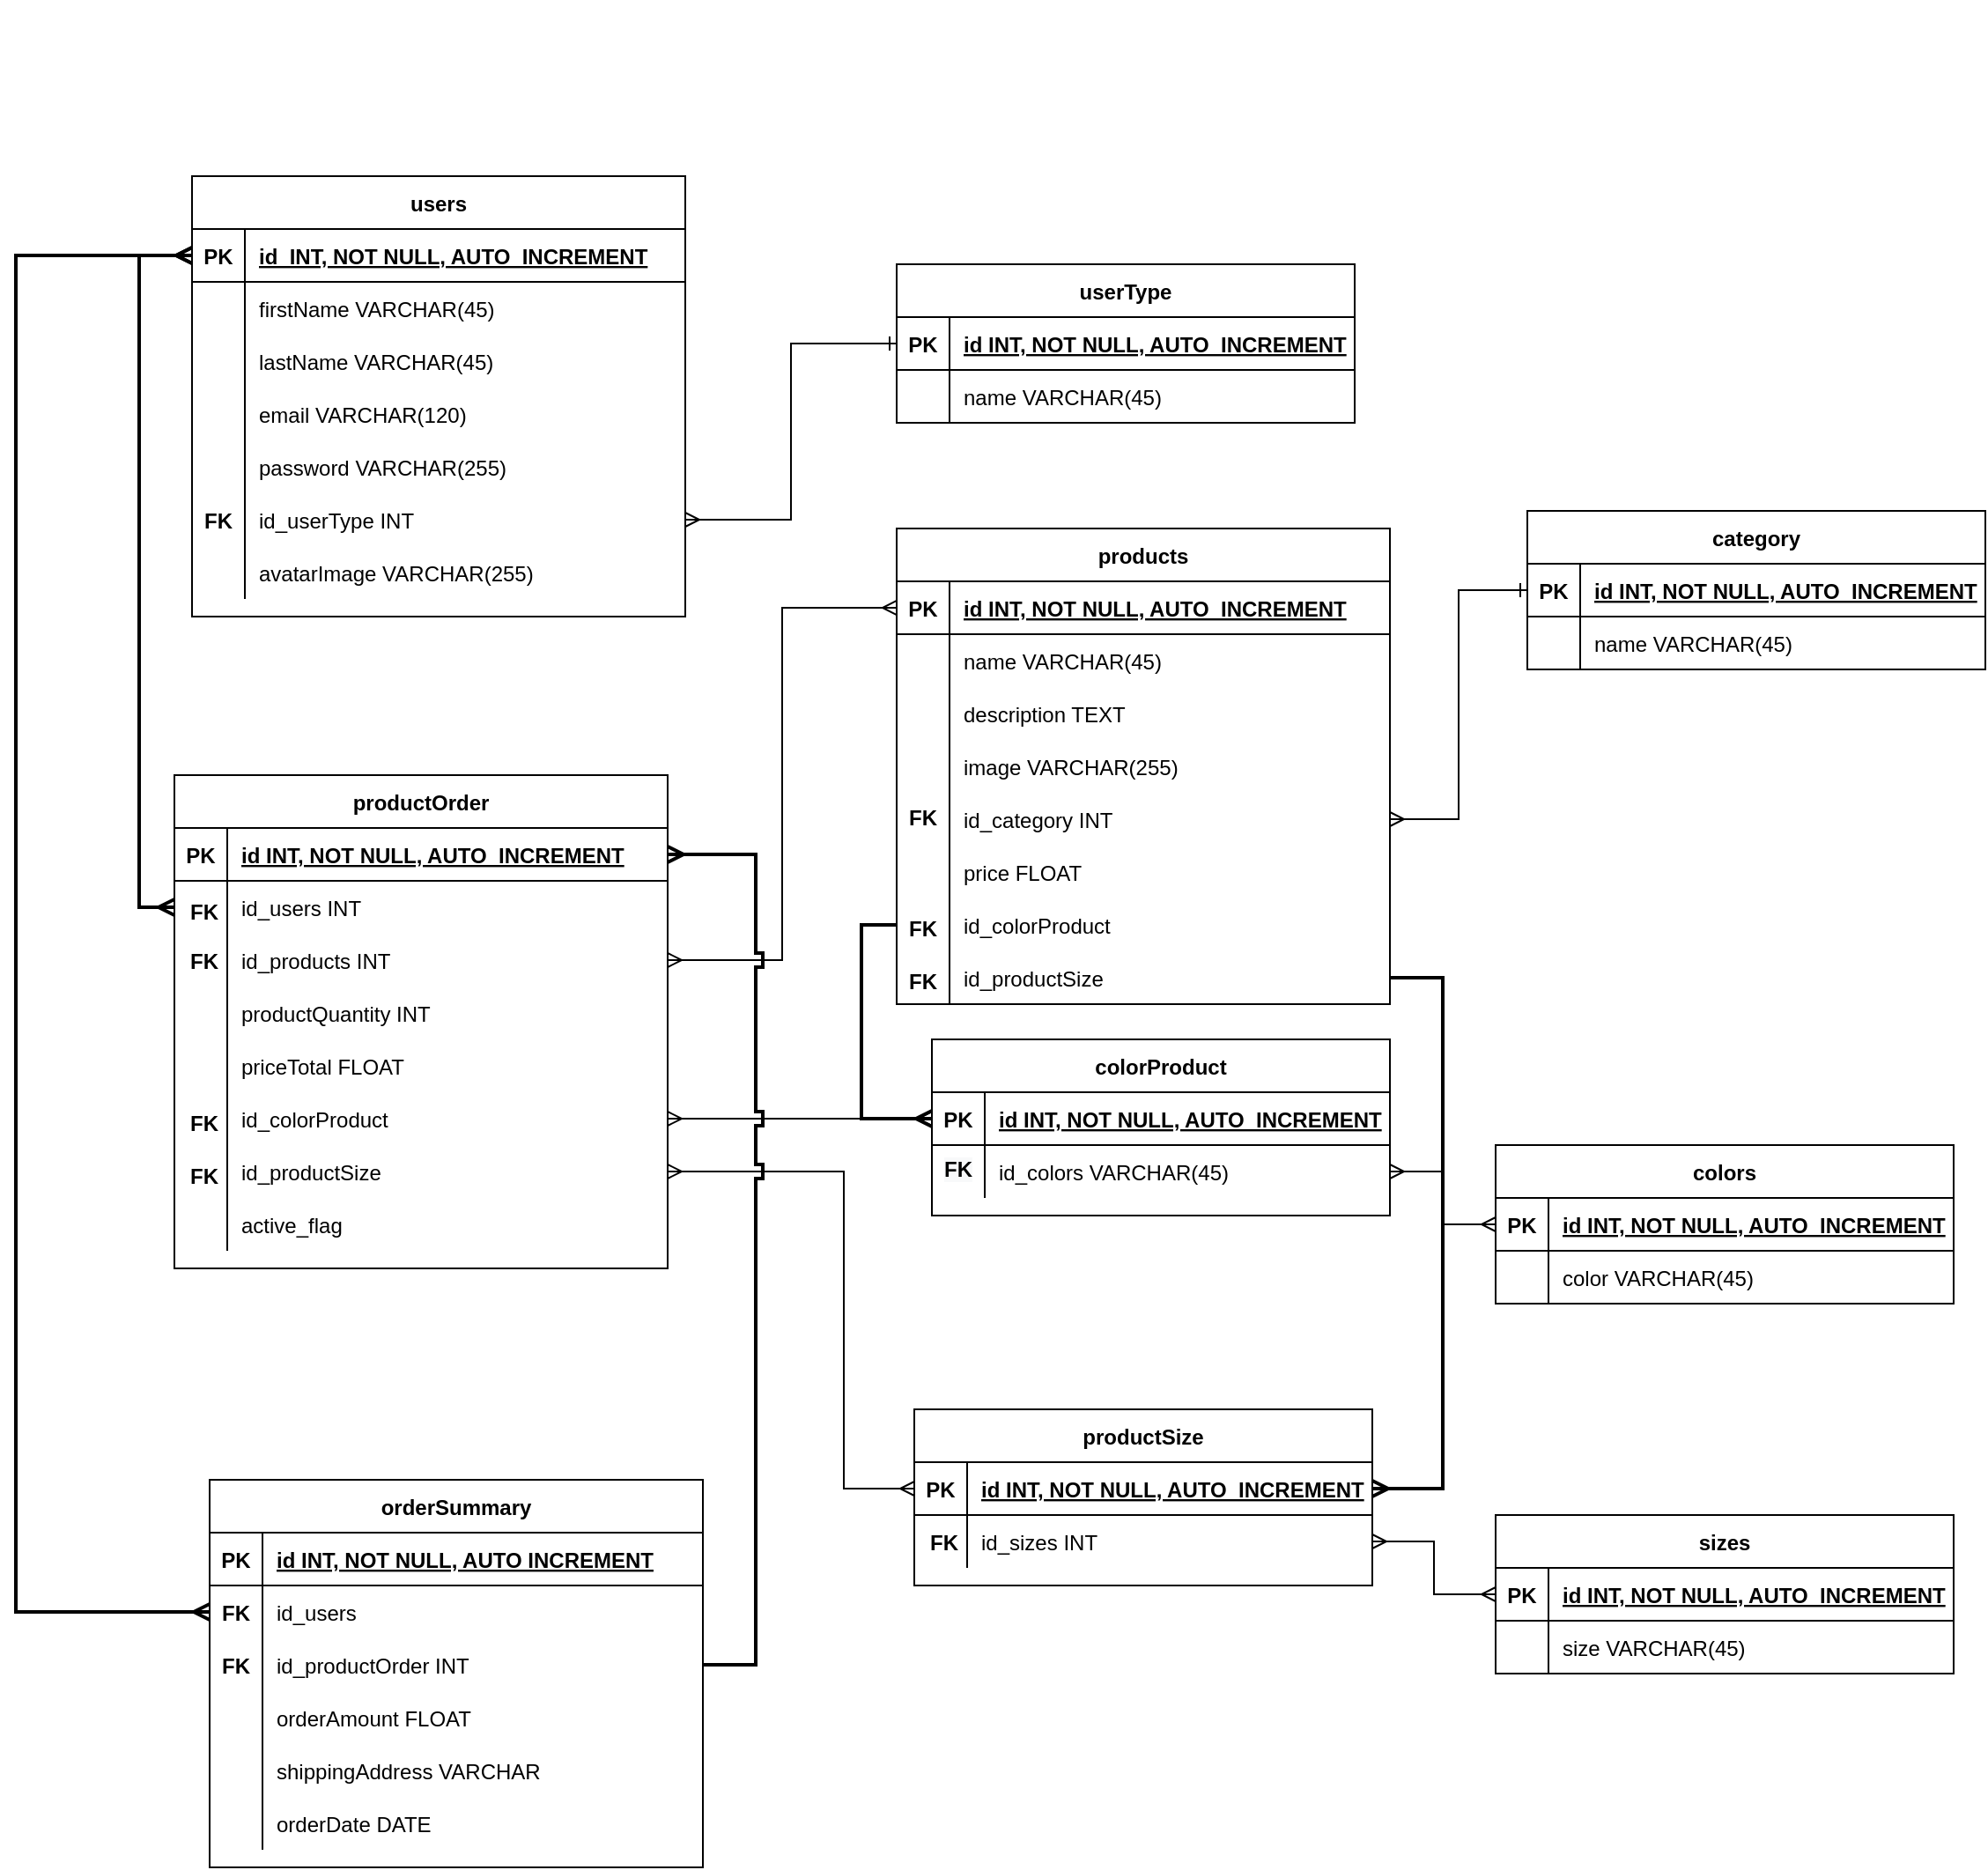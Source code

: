 <mxfile version="15.5.9" type="device"><diagram id="cY7aXSb_5yQbTm3znese" name="Page-1"><mxGraphModel dx="1703" dy="785" grid="1" gridSize="10" guides="1" tooltips="1" connect="1" arrows="1" fold="1" page="1" pageScale="1" pageWidth="2336" pageHeight="1654" background="#ffffff" math="0" shadow="0"><root><mxCell id="0"/><mxCell id="1" parent="0"/><mxCell id="VhoHL5yCApYCJRiHl-I4-102" value="userType" style="shape=table;startSize=30;container=1;collapsible=1;childLayout=tableLayout;fixedRows=1;rowLines=0;fontStyle=1;align=center;resizeLast=1;" parent="1" vertex="1"><mxGeometry x="680" y="210" width="260" height="90" as="geometry"/></mxCell><mxCell id="VhoHL5yCApYCJRiHl-I4-103" value="" style="shape=partialRectangle;collapsible=0;dropTarget=0;pointerEvents=0;fillColor=none;top=0;left=0;bottom=1;right=0;points=[[0,0.5],[1,0.5]];portConstraint=eastwest;" parent="VhoHL5yCApYCJRiHl-I4-102" vertex="1"><mxGeometry y="30" width="260" height="30" as="geometry"/></mxCell><mxCell id="VhoHL5yCApYCJRiHl-I4-104" value="PK" style="shape=partialRectangle;connectable=0;fillColor=none;top=0;left=0;bottom=0;right=0;fontStyle=1;overflow=hidden;" parent="VhoHL5yCApYCJRiHl-I4-103" vertex="1"><mxGeometry width="30" height="30" as="geometry"><mxRectangle width="30" height="30" as="alternateBounds"/></mxGeometry></mxCell><mxCell id="VhoHL5yCApYCJRiHl-I4-105" value="id INT, NOT NULL, AUTO_INCREMENT" style="shape=partialRectangle;connectable=0;fillColor=none;top=0;left=0;bottom=0;right=0;align=left;spacingLeft=6;fontStyle=5;overflow=hidden;" parent="VhoHL5yCApYCJRiHl-I4-103" vertex="1"><mxGeometry x="30" width="230" height="30" as="geometry"><mxRectangle width="230" height="30" as="alternateBounds"/></mxGeometry></mxCell><mxCell id="VhoHL5yCApYCJRiHl-I4-106" value="" style="shape=partialRectangle;collapsible=0;dropTarget=0;pointerEvents=0;fillColor=none;top=0;left=0;bottom=0;right=0;points=[[0,0.5],[1,0.5]];portConstraint=eastwest;" parent="VhoHL5yCApYCJRiHl-I4-102" vertex="1"><mxGeometry y="60" width="260" height="30" as="geometry"/></mxCell><mxCell id="VhoHL5yCApYCJRiHl-I4-107" value="" style="shape=partialRectangle;connectable=0;fillColor=none;top=0;left=0;bottom=0;right=0;editable=1;overflow=hidden;" parent="VhoHL5yCApYCJRiHl-I4-106" vertex="1"><mxGeometry width="30" height="30" as="geometry"><mxRectangle width="30" height="30" as="alternateBounds"/></mxGeometry></mxCell><mxCell id="VhoHL5yCApYCJRiHl-I4-108" value="name VARCHAR(45)" style="shape=partialRectangle;connectable=0;fillColor=none;top=0;left=0;bottom=0;right=0;align=left;spacingLeft=6;overflow=hidden;" parent="VhoHL5yCApYCJRiHl-I4-106" vertex="1"><mxGeometry x="30" width="230" height="30" as="geometry"><mxRectangle width="230" height="30" as="alternateBounds"/></mxGeometry></mxCell><mxCell id="VhoHL5yCApYCJRiHl-I4-136" value="" style="group" parent="1" vertex="1" connectable="0"><mxGeometry x="310" y="60" width="280" height="250" as="geometry"/></mxCell><mxCell id="VhoHL5yCApYCJRiHl-I4-40" value="users" style="shape=table;startSize=30;container=1;collapsible=1;childLayout=tableLayout;fixedRows=1;rowLines=0;fontStyle=1;align=center;resizeLast=1;" parent="VhoHL5yCApYCJRiHl-I4-136" vertex="1"><mxGeometry x="-30" y="100" width="280" height="250" as="geometry"/></mxCell><mxCell id="VhoHL5yCApYCJRiHl-I4-41" value="" style="shape=partialRectangle;collapsible=0;dropTarget=0;pointerEvents=0;fillColor=none;top=0;left=0;bottom=1;right=0;points=[[0,0.5],[1,0.5]];portConstraint=eastwest;" parent="VhoHL5yCApYCJRiHl-I4-40" vertex="1"><mxGeometry y="30" width="280" height="30" as="geometry"/></mxCell><mxCell id="VhoHL5yCApYCJRiHl-I4-42" value="PK" style="shape=partialRectangle;connectable=0;fillColor=none;top=0;left=0;bottom=0;right=0;fontStyle=1;overflow=hidden;" parent="VhoHL5yCApYCJRiHl-I4-41" vertex="1"><mxGeometry width="30" height="30" as="geometry"><mxRectangle width="30" height="30" as="alternateBounds"/></mxGeometry></mxCell><mxCell id="VhoHL5yCApYCJRiHl-I4-43" value="id_INT, NOT NULL, AUTO_INCREMENT" style="shape=partialRectangle;connectable=0;fillColor=none;top=0;left=0;bottom=0;right=0;align=left;spacingLeft=6;fontStyle=5;overflow=hidden;" parent="VhoHL5yCApYCJRiHl-I4-41" vertex="1"><mxGeometry x="30" width="250" height="30" as="geometry"><mxRectangle width="250" height="30" as="alternateBounds"/></mxGeometry></mxCell><mxCell id="VhoHL5yCApYCJRiHl-I4-44" value="" style="shape=partialRectangle;collapsible=0;dropTarget=0;pointerEvents=0;fillColor=none;top=0;left=0;bottom=0;right=0;points=[[0,0.5],[1,0.5]];portConstraint=eastwest;" parent="VhoHL5yCApYCJRiHl-I4-40" vertex="1"><mxGeometry y="60" width="280" height="30" as="geometry"/></mxCell><mxCell id="VhoHL5yCApYCJRiHl-I4-45" value="" style="shape=partialRectangle;connectable=0;fillColor=none;top=0;left=0;bottom=0;right=0;editable=1;overflow=hidden;" parent="VhoHL5yCApYCJRiHl-I4-44" vertex="1"><mxGeometry width="30" height="30" as="geometry"><mxRectangle width="30" height="30" as="alternateBounds"/></mxGeometry></mxCell><mxCell id="VhoHL5yCApYCJRiHl-I4-46" value="firstName VARCHAR(45)" style="shape=partialRectangle;connectable=0;fillColor=none;top=0;left=0;bottom=0;right=0;align=left;spacingLeft=6;overflow=hidden;" parent="VhoHL5yCApYCJRiHl-I4-44" vertex="1"><mxGeometry x="30" width="250" height="30" as="geometry"><mxRectangle width="250" height="30" as="alternateBounds"/></mxGeometry></mxCell><mxCell id="VhoHL5yCApYCJRiHl-I4-47" value="" style="shape=partialRectangle;collapsible=0;dropTarget=0;pointerEvents=0;fillColor=none;top=0;left=0;bottom=0;right=0;points=[[0,0.5],[1,0.5]];portConstraint=eastwest;" parent="VhoHL5yCApYCJRiHl-I4-40" vertex="1"><mxGeometry y="90" width="280" height="30" as="geometry"/></mxCell><mxCell id="VhoHL5yCApYCJRiHl-I4-48" value="" style="shape=partialRectangle;connectable=0;fillColor=none;top=0;left=0;bottom=0;right=0;editable=1;overflow=hidden;" parent="VhoHL5yCApYCJRiHl-I4-47" vertex="1"><mxGeometry width="30" height="30" as="geometry"><mxRectangle width="30" height="30" as="alternateBounds"/></mxGeometry></mxCell><mxCell id="VhoHL5yCApYCJRiHl-I4-49" value="lastName VARCHAR(45)" style="shape=partialRectangle;connectable=0;fillColor=none;top=0;left=0;bottom=0;right=0;align=left;spacingLeft=6;overflow=hidden;" parent="VhoHL5yCApYCJRiHl-I4-47" vertex="1"><mxGeometry x="30" width="250" height="30" as="geometry"><mxRectangle width="250" height="30" as="alternateBounds"/></mxGeometry></mxCell><mxCell id="VhoHL5yCApYCJRiHl-I4-50" value="" style="shape=partialRectangle;collapsible=0;dropTarget=0;pointerEvents=0;fillColor=none;top=0;left=0;bottom=0;right=0;points=[[0,0.5],[1,0.5]];portConstraint=eastwest;" parent="VhoHL5yCApYCJRiHl-I4-40" vertex="1"><mxGeometry y="120" width="280" height="30" as="geometry"/></mxCell><mxCell id="VhoHL5yCApYCJRiHl-I4-51" value="" style="shape=partialRectangle;connectable=0;fillColor=none;top=0;left=0;bottom=0;right=0;editable=1;overflow=hidden;" parent="VhoHL5yCApYCJRiHl-I4-50" vertex="1"><mxGeometry width="30" height="30" as="geometry"><mxRectangle width="30" height="30" as="alternateBounds"/></mxGeometry></mxCell><mxCell id="VhoHL5yCApYCJRiHl-I4-52" value="email VARCHAR(120)" style="shape=partialRectangle;connectable=0;fillColor=none;top=0;left=0;bottom=0;right=0;align=left;spacingLeft=6;overflow=hidden;" parent="VhoHL5yCApYCJRiHl-I4-50" vertex="1"><mxGeometry x="30" width="250" height="30" as="geometry"><mxRectangle width="250" height="30" as="alternateBounds"/></mxGeometry></mxCell><mxCell id="VhoHL5yCApYCJRiHl-I4-53" value="" style="shape=partialRectangle;collapsible=0;dropTarget=0;pointerEvents=0;fillColor=none;top=0;left=0;bottom=0;right=0;points=[[0,0.5],[1,0.5]];portConstraint=eastwest;" parent="VhoHL5yCApYCJRiHl-I4-40" vertex="1"><mxGeometry y="150" width="280" height="30" as="geometry"/></mxCell><mxCell id="VhoHL5yCApYCJRiHl-I4-54" value="" style="shape=partialRectangle;connectable=0;fillColor=none;top=0;left=0;bottom=0;right=0;editable=1;overflow=hidden;" parent="VhoHL5yCApYCJRiHl-I4-53" vertex="1"><mxGeometry width="30" height="30" as="geometry"><mxRectangle width="30" height="30" as="alternateBounds"/></mxGeometry></mxCell><mxCell id="VhoHL5yCApYCJRiHl-I4-55" value="password VARCHAR(255)" style="shape=partialRectangle;connectable=0;fillColor=none;top=0;left=0;bottom=0;right=0;align=left;spacingLeft=6;overflow=hidden;" parent="VhoHL5yCApYCJRiHl-I4-53" vertex="1"><mxGeometry x="30" width="250" height="30" as="geometry"><mxRectangle width="250" height="30" as="alternateBounds"/></mxGeometry></mxCell><mxCell id="VhoHL5yCApYCJRiHl-I4-72" value="" style="shape=partialRectangle;collapsible=0;dropTarget=0;pointerEvents=0;fillColor=none;top=0;left=0;bottom=0;right=0;points=[[0,0.5],[1,0.5]];portConstraint=eastwest;" parent="VhoHL5yCApYCJRiHl-I4-40" vertex="1"><mxGeometry y="180" width="280" height="30" as="geometry"/></mxCell><mxCell id="VhoHL5yCApYCJRiHl-I4-73" value="" style="shape=partialRectangle;connectable=0;fillColor=none;top=0;left=0;bottom=0;right=0;editable=1;overflow=hidden;" parent="VhoHL5yCApYCJRiHl-I4-72" vertex="1"><mxGeometry width="30" height="30" as="geometry"><mxRectangle width="30" height="30" as="alternateBounds"/></mxGeometry></mxCell><mxCell id="VhoHL5yCApYCJRiHl-I4-74" value="id_userType INT" style="shape=partialRectangle;connectable=0;fillColor=none;top=0;left=0;bottom=0;right=0;align=left;spacingLeft=6;overflow=hidden;" parent="VhoHL5yCApYCJRiHl-I4-72" vertex="1"><mxGeometry x="30" width="250" height="30" as="geometry"><mxRectangle width="250" height="30" as="alternateBounds"/></mxGeometry></mxCell><mxCell id="VhoHL5yCApYCJRiHl-I4-75" value="" style="shape=partialRectangle;collapsible=0;dropTarget=0;pointerEvents=0;fillColor=none;top=0;left=0;bottom=0;right=0;points=[[0,0.5],[1,0.5]];portConstraint=eastwest;" parent="VhoHL5yCApYCJRiHl-I4-40" vertex="1"><mxGeometry y="210" width="280" height="30" as="geometry"/></mxCell><mxCell id="VhoHL5yCApYCJRiHl-I4-76" value="" style="shape=partialRectangle;connectable=0;fillColor=none;top=0;left=0;bottom=0;right=0;editable=1;overflow=hidden;" parent="VhoHL5yCApYCJRiHl-I4-75" vertex="1"><mxGeometry width="30" height="30" as="geometry"><mxRectangle width="30" height="30" as="alternateBounds"/></mxGeometry></mxCell><mxCell id="VhoHL5yCApYCJRiHl-I4-77" value="avatarImage VARCHAR(255)" style="shape=partialRectangle;connectable=0;fillColor=none;top=0;left=0;bottom=0;right=0;align=left;spacingLeft=6;overflow=hidden;" parent="VhoHL5yCApYCJRiHl-I4-75" vertex="1"><mxGeometry x="30" width="250" height="30" as="geometry"><mxRectangle width="250" height="30" as="alternateBounds"/></mxGeometry></mxCell><mxCell id="VhoHL5yCApYCJRiHl-I4-137" style="edgeStyle=orthogonalEdgeStyle;rounded=0;orthogonalLoop=1;jettySize=auto;html=1;exitX=1;exitY=0.5;exitDx=0;exitDy=0;entryX=0;entryY=0.5;entryDx=0;entryDy=0;startArrow=ERmany;startFill=0;endArrow=ERone;endFill=0;" parent="1" source="VhoHL5yCApYCJRiHl-I4-72" target="VhoHL5yCApYCJRiHl-I4-103" edge="1"><mxGeometry relative="1" as="geometry"/></mxCell><mxCell id="80uy1ANE6mYMg-w8ug7r-9" value="colors" style="shape=table;startSize=30;container=1;collapsible=1;childLayout=tableLayout;fixedRows=1;rowLines=0;fontStyle=1;align=center;resizeLast=1;" parent="1" vertex="1"><mxGeometry x="1020" y="710" width="260" height="90" as="geometry"/></mxCell><mxCell id="80uy1ANE6mYMg-w8ug7r-10" value="" style="shape=partialRectangle;collapsible=0;dropTarget=0;pointerEvents=0;fillColor=none;top=0;left=0;bottom=1;right=0;points=[[0,0.5],[1,0.5]];portConstraint=eastwest;" parent="80uy1ANE6mYMg-w8ug7r-9" vertex="1"><mxGeometry y="30" width="260" height="30" as="geometry"/></mxCell><mxCell id="80uy1ANE6mYMg-w8ug7r-11" value="PK" style="shape=partialRectangle;connectable=0;fillColor=none;top=0;left=0;bottom=0;right=0;fontStyle=1;overflow=hidden;" parent="80uy1ANE6mYMg-w8ug7r-10" vertex="1"><mxGeometry width="30" height="30" as="geometry"><mxRectangle width="30" height="30" as="alternateBounds"/></mxGeometry></mxCell><mxCell id="80uy1ANE6mYMg-w8ug7r-12" value="id INT, NOT NULL, AUTO_INCREMENT" style="shape=partialRectangle;connectable=0;fillColor=none;top=0;left=0;bottom=0;right=0;align=left;spacingLeft=6;fontStyle=5;overflow=hidden;" parent="80uy1ANE6mYMg-w8ug7r-10" vertex="1"><mxGeometry x="30" width="230" height="30" as="geometry"><mxRectangle width="230" height="30" as="alternateBounds"/></mxGeometry></mxCell><mxCell id="80uy1ANE6mYMg-w8ug7r-13" value="" style="shape=partialRectangle;collapsible=0;dropTarget=0;pointerEvents=0;fillColor=none;top=0;left=0;bottom=0;right=0;points=[[0,0.5],[1,0.5]];portConstraint=eastwest;" parent="80uy1ANE6mYMg-w8ug7r-9" vertex="1"><mxGeometry y="60" width="260" height="30" as="geometry"/></mxCell><mxCell id="80uy1ANE6mYMg-w8ug7r-14" value="" style="shape=partialRectangle;connectable=0;fillColor=none;top=0;left=0;bottom=0;right=0;editable=1;overflow=hidden;" parent="80uy1ANE6mYMg-w8ug7r-13" vertex="1"><mxGeometry width="30" height="30" as="geometry"><mxRectangle width="30" height="30" as="alternateBounds"/></mxGeometry></mxCell><mxCell id="80uy1ANE6mYMg-w8ug7r-15" value="color VARCHAR(45)" style="shape=partialRectangle;connectable=0;fillColor=none;top=0;left=0;bottom=0;right=0;align=left;spacingLeft=6;overflow=hidden;" parent="80uy1ANE6mYMg-w8ug7r-13" vertex="1"><mxGeometry x="30" width="230" height="30" as="geometry"><mxRectangle width="230" height="30" as="alternateBounds"/></mxGeometry></mxCell><mxCell id="80uy1ANE6mYMg-w8ug7r-21" style="edgeStyle=orthogonalEdgeStyle;rounded=0;orthogonalLoop=1;jettySize=auto;html=1;entryX=0;entryY=0.5;entryDx=0;entryDy=0;startArrow=ERmany;startFill=0;endArrow=ERmany;endFill=0;exitX=1;exitY=0.5;exitDx=0;exitDy=0;" parent="1" source="E4yXr6Y7hvHa7DqH84o5-1" target="80uy1ANE6mYMg-w8ug7r-2" edge="1"><mxGeometry relative="1" as="geometry"><mxPoint x="880" y="770" as="sourcePoint"/></mxGeometry></mxCell><mxCell id="80uy1ANE6mYMg-w8ug7r-42" value="sizes" style="shape=table;startSize=30;container=1;collapsible=1;childLayout=tableLayout;fixedRows=1;rowLines=0;fontStyle=1;align=center;resizeLast=1;" parent="1" vertex="1"><mxGeometry x="1020" y="920" width="260" height="90" as="geometry"/></mxCell><mxCell id="80uy1ANE6mYMg-w8ug7r-43" value="" style="shape=partialRectangle;collapsible=0;dropTarget=0;pointerEvents=0;fillColor=none;top=0;left=0;bottom=1;right=0;points=[[0,0.5],[1,0.5]];portConstraint=eastwest;" parent="80uy1ANE6mYMg-w8ug7r-42" vertex="1"><mxGeometry y="30" width="260" height="30" as="geometry"/></mxCell><mxCell id="80uy1ANE6mYMg-w8ug7r-44" value="PK" style="shape=partialRectangle;connectable=0;fillColor=none;top=0;left=0;bottom=0;right=0;fontStyle=1;overflow=hidden;" parent="80uy1ANE6mYMg-w8ug7r-43" vertex="1"><mxGeometry width="30" height="30" as="geometry"><mxRectangle width="30" height="30" as="alternateBounds"/></mxGeometry></mxCell><mxCell id="80uy1ANE6mYMg-w8ug7r-45" value="id INT, NOT NULL, AUTO_INCREMENT" style="shape=partialRectangle;connectable=0;fillColor=none;top=0;left=0;bottom=0;right=0;align=left;spacingLeft=6;fontStyle=5;overflow=hidden;" parent="80uy1ANE6mYMg-w8ug7r-43" vertex="1"><mxGeometry x="30" width="230" height="30" as="geometry"><mxRectangle width="230" height="30" as="alternateBounds"/></mxGeometry></mxCell><mxCell id="80uy1ANE6mYMg-w8ug7r-46" value="" style="shape=partialRectangle;collapsible=0;dropTarget=0;pointerEvents=0;fillColor=none;top=0;left=0;bottom=0;right=0;points=[[0,0.5],[1,0.5]];portConstraint=eastwest;" parent="80uy1ANE6mYMg-w8ug7r-42" vertex="1"><mxGeometry y="60" width="260" height="30" as="geometry"/></mxCell><mxCell id="80uy1ANE6mYMg-w8ug7r-47" value="" style="shape=partialRectangle;connectable=0;fillColor=none;top=0;left=0;bottom=0;right=0;editable=1;overflow=hidden;" parent="80uy1ANE6mYMg-w8ug7r-46" vertex="1"><mxGeometry width="30" height="30" as="geometry"><mxRectangle width="30" height="30" as="alternateBounds"/></mxGeometry></mxCell><mxCell id="80uy1ANE6mYMg-w8ug7r-48" value="size VARCHAR(45)" style="shape=partialRectangle;connectable=0;fillColor=none;top=0;left=0;bottom=0;right=0;align=left;spacingLeft=6;overflow=hidden;" parent="80uy1ANE6mYMg-w8ug7r-46" vertex="1"><mxGeometry x="30" width="230" height="30" as="geometry"><mxRectangle width="230" height="30" as="alternateBounds"/></mxGeometry></mxCell><mxCell id="80uy1ANE6mYMg-w8ug7r-49" style="edgeStyle=orthogonalEdgeStyle;rounded=0;orthogonalLoop=1;jettySize=auto;html=1;entryX=0;entryY=0.5;entryDx=0;entryDy=0;startArrow=ERmany;startFill=0;endArrow=ERmany;endFill=0;jumpStyle=none;exitX=1;exitY=0.5;exitDx=0;exitDy=0;" parent="1" source="E4yXr6Y7hvHa7DqH84o5-4" target="80uy1ANE6mYMg-w8ug7r-33" edge="1"><mxGeometry relative="1" as="geometry"><mxPoint x="620" y="560" as="sourcePoint"/><Array as="points"><mxPoint x="650" y="725"/><mxPoint x="650" y="905"/></Array></mxGeometry></mxCell><mxCell id="80uy1ANE6mYMg-w8ug7r-54" style="edgeStyle=orthogonalEdgeStyle;rounded=0;orthogonalLoop=1;jettySize=auto;html=1;exitX=0;exitY=0.5;exitDx=0;exitDy=0;startArrow=ERmany;startFill=0;endArrow=ERmany;endFill=0;" parent="1" source="80uy1ANE6mYMg-w8ug7r-10" target="80uy1ANE6mYMg-w8ug7r-50" edge="1"><mxGeometry relative="1" as="geometry"><mxPoint x="250" y="905" as="targetPoint"/></mxGeometry></mxCell><mxCell id="80uy1ANE6mYMg-w8ug7r-59" style="edgeStyle=orthogonalEdgeStyle;rounded=0;orthogonalLoop=1;jettySize=auto;html=1;exitX=0;exitY=0.5;exitDx=0;exitDy=0;startArrow=ERmany;startFill=0;endArrow=ERmany;endFill=0;" parent="1" source="80uy1ANE6mYMg-w8ug7r-43" target="80uy1ANE6mYMg-w8ug7r-55" edge="1"><mxGeometry relative="1" as="geometry"/></mxCell><mxCell id="80uy1ANE6mYMg-w8ug7r-60" style="edgeStyle=orthogonalEdgeStyle;rounded=0;orthogonalLoop=1;jettySize=auto;html=1;exitX=0;exitY=0.5;exitDx=0;exitDy=0;startArrow=ERmany;startFill=0;endArrow=ERmany;endFill=0;entryX=0;entryY=0.5;entryDx=0;entryDy=0;jumpStyle=sharp;strokeWidth=2;" parent="1" source="VhoHL5yCApYCJRiHl-I4-41" target="VhoHL5yCApYCJRiHl-I4-236" edge="1"><mxGeometry relative="1" as="geometry"><Array as="points"><mxPoint x="250" y="205"/><mxPoint x="250" y="575"/></Array></mxGeometry></mxCell><mxCell id="80uy1ANE6mYMg-w8ug7r-61" style="edgeStyle=orthogonalEdgeStyle;rounded=0;orthogonalLoop=1;jettySize=auto;html=1;exitX=1;exitY=0.5;exitDx=0;exitDy=0;entryX=0;entryY=0.5;entryDx=0;entryDy=0;startArrow=ERmany;startFill=0;endArrow=ERmany;endFill=0;" parent="1" source="VhoHL5yCApYCJRiHl-I4-239" target="VhoHL5yCApYCJRiHl-I4-80" edge="1"><mxGeometry relative="1" as="geometry"/></mxCell><mxCell id="VhoHL5yCApYCJRiHl-I4-145" style="edgeStyle=orthogonalEdgeStyle;rounded=0;orthogonalLoop=1;jettySize=auto;html=1;exitX=1;exitY=0.5;exitDx=0;exitDy=0;entryX=0;entryY=0.5;entryDx=0;entryDy=0;startArrow=ERmany;startFill=0;endArrow=ERone;endFill=0;" parent="1" source="VhoHL5yCApYCJRiHl-I4-92" target="VhoHL5yCApYCJRiHl-I4-139" edge="1"><mxGeometry x="910" y="1300" as="geometry"/></mxCell><mxCell id="VhoHL5yCApYCJRiHl-I4-138" value="category" style="shape=table;startSize=30;container=1;collapsible=1;childLayout=tableLayout;fixedRows=1;rowLines=0;fontStyle=1;align=center;resizeLast=1;" parent="1" vertex="1"><mxGeometry x="1038" y="350" width="260" height="90" as="geometry"/></mxCell><mxCell id="VhoHL5yCApYCJRiHl-I4-139" value="" style="shape=partialRectangle;collapsible=0;dropTarget=0;pointerEvents=0;fillColor=none;top=0;left=0;bottom=1;right=0;points=[[0,0.5],[1,0.5]];portConstraint=eastwest;" parent="VhoHL5yCApYCJRiHl-I4-138" vertex="1"><mxGeometry y="30" width="260" height="30" as="geometry"/></mxCell><mxCell id="VhoHL5yCApYCJRiHl-I4-140" value="PK" style="shape=partialRectangle;connectable=0;fillColor=none;top=0;left=0;bottom=0;right=0;fontStyle=1;overflow=hidden;" parent="VhoHL5yCApYCJRiHl-I4-139" vertex="1"><mxGeometry width="30" height="30" as="geometry"><mxRectangle width="30" height="30" as="alternateBounds"/></mxGeometry></mxCell><mxCell id="VhoHL5yCApYCJRiHl-I4-141" value="id INT, NOT NULL, AUTO_INCREMENT" style="shape=partialRectangle;connectable=0;fillColor=none;top=0;left=0;bottom=0;right=0;align=left;spacingLeft=6;fontStyle=5;overflow=hidden;" parent="VhoHL5yCApYCJRiHl-I4-139" vertex="1"><mxGeometry x="30" width="230" height="30" as="geometry"><mxRectangle width="230" height="30" as="alternateBounds"/></mxGeometry></mxCell><mxCell id="VhoHL5yCApYCJRiHl-I4-142" value="" style="shape=partialRectangle;collapsible=0;dropTarget=0;pointerEvents=0;fillColor=none;top=0;left=0;bottom=0;right=0;points=[[0,0.5],[1,0.5]];portConstraint=eastwest;" parent="VhoHL5yCApYCJRiHl-I4-138" vertex="1"><mxGeometry y="60" width="260" height="30" as="geometry"/></mxCell><mxCell id="VhoHL5yCApYCJRiHl-I4-143" value="" style="shape=partialRectangle;connectable=0;fillColor=none;top=0;left=0;bottom=0;right=0;editable=1;overflow=hidden;" parent="VhoHL5yCApYCJRiHl-I4-142" vertex="1"><mxGeometry width="30" height="30" as="geometry"><mxRectangle width="30" height="30" as="alternateBounds"/></mxGeometry></mxCell><mxCell id="VhoHL5yCApYCJRiHl-I4-144" value="name VARCHAR(45)" style="shape=partialRectangle;connectable=0;fillColor=none;top=0;left=0;bottom=0;right=0;align=left;spacingLeft=6;overflow=hidden;" parent="VhoHL5yCApYCJRiHl-I4-142" vertex="1"><mxGeometry x="30" width="230" height="30" as="geometry"><mxRectangle width="230" height="30" as="alternateBounds"/></mxGeometry></mxCell><mxCell id="pirvJurNe7gr7GVROgaf-7" value="" style="group" parent="1" vertex="1" connectable="0"><mxGeometry x="690" y="860" width="260" height="130" as="geometry"/></mxCell><mxCell id="80uy1ANE6mYMg-w8ug7r-32" value="productSize" style="shape=table;startSize=30;container=1;collapsible=1;childLayout=tableLayout;fixedRows=1;rowLines=0;fontStyle=1;align=center;resizeLast=1;" parent="pirvJurNe7gr7GVROgaf-7" vertex="1"><mxGeometry width="260" height="100" as="geometry"/></mxCell><mxCell id="80uy1ANE6mYMg-w8ug7r-33" value="" style="shape=partialRectangle;collapsible=0;dropTarget=0;pointerEvents=0;fillColor=none;top=0;left=0;bottom=1;right=0;points=[[0,0.5],[1,0.5]];portConstraint=eastwest;" parent="80uy1ANE6mYMg-w8ug7r-32" vertex="1"><mxGeometry y="30" width="260" height="30" as="geometry"/></mxCell><mxCell id="80uy1ANE6mYMg-w8ug7r-34" value="PK" style="shape=partialRectangle;connectable=0;fillColor=none;top=0;left=0;bottom=0;right=0;fontStyle=1;overflow=hidden;" parent="80uy1ANE6mYMg-w8ug7r-33" vertex="1"><mxGeometry width="30" height="30" as="geometry"><mxRectangle width="30" height="30" as="alternateBounds"/></mxGeometry></mxCell><mxCell id="80uy1ANE6mYMg-w8ug7r-35" value="id INT, NOT NULL, AUTO_INCREMENT" style="shape=partialRectangle;connectable=0;fillColor=none;top=0;left=0;bottom=0;right=0;align=left;spacingLeft=6;fontStyle=5;overflow=hidden;" parent="80uy1ANE6mYMg-w8ug7r-33" vertex="1"><mxGeometry x="30" width="230" height="30" as="geometry"><mxRectangle width="230" height="30" as="alternateBounds"/></mxGeometry></mxCell><mxCell id="80uy1ANE6mYMg-w8ug7r-55" value="" style="shape=partialRectangle;collapsible=0;dropTarget=0;pointerEvents=0;fillColor=none;top=0;left=0;bottom=0;right=0;points=[[0,0.5],[1,0.5]];portConstraint=eastwest;" parent="80uy1ANE6mYMg-w8ug7r-32" vertex="1"><mxGeometry y="60" width="260" height="30" as="geometry"/></mxCell><mxCell id="80uy1ANE6mYMg-w8ug7r-56" value="" style="shape=partialRectangle;connectable=0;fillColor=none;top=0;left=0;bottom=0;right=0;editable=1;overflow=hidden;" parent="80uy1ANE6mYMg-w8ug7r-55" vertex="1"><mxGeometry width="30" height="30" as="geometry"><mxRectangle width="30" height="30" as="alternateBounds"/></mxGeometry></mxCell><mxCell id="80uy1ANE6mYMg-w8ug7r-57" value="id_sizes INT" style="shape=partialRectangle;connectable=0;fillColor=none;top=0;left=0;bottom=0;right=0;align=left;spacingLeft=6;overflow=hidden;" parent="80uy1ANE6mYMg-w8ug7r-55" vertex="1"><mxGeometry x="30" width="230" height="30" as="geometry"><mxRectangle width="230" height="30" as="alternateBounds"/></mxGeometry></mxCell><mxCell id="80uy1ANE6mYMg-w8ug7r-39" value="FK" style="shape=partialRectangle;connectable=0;fillColor=none;top=0;left=0;bottom=0;right=0;fontStyle=1;overflow=hidden;" parent="pirvJurNe7gr7GVROgaf-7" vertex="1"><mxGeometry x="2" y="60" width="30" height="30" as="geometry"/></mxCell><mxCell id="pirvJurNe7gr7GVROgaf-8" value="" style="group" parent="1" vertex="1" connectable="0"><mxGeometry x="302" y="500" width="280" height="290" as="geometry"/></mxCell><mxCell id="pirvJurNe7gr7GVROgaf-65" value="" style="group" parent="pirvJurNe7gr7GVROgaf-8" vertex="1" connectable="0"><mxGeometry width="280" height="290" as="geometry"/></mxCell><mxCell id="VhoHL5yCApYCJRiHl-I4-232" value="productOrder" style="shape=table;startSize=30;container=1;collapsible=1;childLayout=tableLayout;fixedRows=1;rowLines=0;fontStyle=1;align=center;resizeLast=1;" parent="pirvJurNe7gr7GVROgaf-65" vertex="1"><mxGeometry x="-32" width="280" height="280" as="geometry"/></mxCell><mxCell id="VhoHL5yCApYCJRiHl-I4-233" value="" style="shape=partialRectangle;collapsible=0;dropTarget=0;pointerEvents=0;fillColor=none;top=0;left=0;bottom=1;right=0;points=[[0,0.5],[1,0.5]];portConstraint=eastwest;" parent="VhoHL5yCApYCJRiHl-I4-232" vertex="1"><mxGeometry y="30" width="280" height="30" as="geometry"/></mxCell><mxCell id="VhoHL5yCApYCJRiHl-I4-234" value="PK" style="shape=partialRectangle;connectable=0;fillColor=none;top=0;left=0;bottom=0;right=0;fontStyle=1;overflow=hidden;" parent="VhoHL5yCApYCJRiHl-I4-233" vertex="1"><mxGeometry width="30" height="30" as="geometry"><mxRectangle width="30" height="30" as="alternateBounds"/></mxGeometry></mxCell><mxCell id="VhoHL5yCApYCJRiHl-I4-235" value="id INT, NOT NULL, AUTO_INCREMENT" style="shape=partialRectangle;connectable=0;fillColor=none;top=0;left=0;bottom=0;right=0;align=left;spacingLeft=6;fontStyle=5;overflow=hidden;" parent="VhoHL5yCApYCJRiHl-I4-233" vertex="1"><mxGeometry x="30" width="250" height="30" as="geometry"><mxRectangle width="250" height="30" as="alternateBounds"/></mxGeometry></mxCell><mxCell id="VhoHL5yCApYCJRiHl-I4-236" value="" style="shape=partialRectangle;collapsible=0;dropTarget=0;pointerEvents=0;fillColor=none;top=0;left=0;bottom=0;right=0;points=[[0,0.5],[1,0.5]];portConstraint=eastwest;" parent="VhoHL5yCApYCJRiHl-I4-232" vertex="1"><mxGeometry y="60" width="280" height="30" as="geometry"/></mxCell><mxCell id="VhoHL5yCApYCJRiHl-I4-237" value="" style="shape=partialRectangle;connectable=0;fillColor=none;top=0;left=0;bottom=0;right=0;editable=1;overflow=hidden;" parent="VhoHL5yCApYCJRiHl-I4-236" vertex="1"><mxGeometry width="30" height="30" as="geometry"><mxRectangle width="30" height="30" as="alternateBounds"/></mxGeometry></mxCell><mxCell id="VhoHL5yCApYCJRiHl-I4-238" value="id_users INT" style="shape=partialRectangle;connectable=0;fillColor=none;top=0;left=0;bottom=0;right=0;align=left;spacingLeft=6;overflow=hidden;" parent="VhoHL5yCApYCJRiHl-I4-236" vertex="1"><mxGeometry x="30" width="250" height="30" as="geometry"><mxRectangle width="250" height="30" as="alternateBounds"/></mxGeometry></mxCell><mxCell id="VhoHL5yCApYCJRiHl-I4-239" value="" style="shape=partialRectangle;collapsible=0;dropTarget=0;pointerEvents=0;fillColor=none;top=0;left=0;bottom=0;right=0;points=[[0,0.5],[1,0.5]];portConstraint=eastwest;" parent="VhoHL5yCApYCJRiHl-I4-232" vertex="1"><mxGeometry y="90" width="280" height="30" as="geometry"/></mxCell><mxCell id="VhoHL5yCApYCJRiHl-I4-240" value="" style="shape=partialRectangle;connectable=0;fillColor=none;top=0;left=0;bottom=0;right=0;editable=1;overflow=hidden;" parent="VhoHL5yCApYCJRiHl-I4-239" vertex="1"><mxGeometry width="30" height="30" as="geometry"><mxRectangle width="30" height="30" as="alternateBounds"/></mxGeometry></mxCell><mxCell id="VhoHL5yCApYCJRiHl-I4-241" value="id_products INT" style="shape=partialRectangle;connectable=0;fillColor=none;top=0;left=0;bottom=0;right=0;align=left;spacingLeft=6;overflow=hidden;" parent="VhoHL5yCApYCJRiHl-I4-239" vertex="1"><mxGeometry x="30" width="250" height="30" as="geometry"><mxRectangle width="250" height="30" as="alternateBounds"/></mxGeometry></mxCell><mxCell id="VhoHL5yCApYCJRiHl-I4-242" value="" style="shape=partialRectangle;collapsible=0;dropTarget=0;pointerEvents=0;fillColor=none;top=0;left=0;bottom=0;right=0;points=[[0,0.5],[1,0.5]];portConstraint=eastwest;" parent="VhoHL5yCApYCJRiHl-I4-232" vertex="1"><mxGeometry y="120" width="280" height="30" as="geometry"/></mxCell><mxCell id="VhoHL5yCApYCJRiHl-I4-243" value="" style="shape=partialRectangle;connectable=0;fillColor=none;top=0;left=0;bottom=0;right=0;editable=1;overflow=hidden;" parent="VhoHL5yCApYCJRiHl-I4-242" vertex="1"><mxGeometry width="30" height="30" as="geometry"><mxRectangle width="30" height="30" as="alternateBounds"/></mxGeometry></mxCell><mxCell id="VhoHL5yCApYCJRiHl-I4-244" value="productQuantity INT" style="shape=partialRectangle;connectable=0;fillColor=none;top=0;left=0;bottom=0;right=0;align=left;spacingLeft=6;overflow=hidden;" parent="VhoHL5yCApYCJRiHl-I4-242" vertex="1"><mxGeometry x="30" width="250" height="30" as="geometry"><mxRectangle width="250" height="30" as="alternateBounds"/></mxGeometry></mxCell><mxCell id="VhoHL5yCApYCJRiHl-I4-260" value="" style="shape=partialRectangle;collapsible=0;dropTarget=0;pointerEvents=0;fillColor=none;top=0;left=0;bottom=0;right=0;points=[[0,0.5],[1,0.5]];portConstraint=eastwest;" parent="VhoHL5yCApYCJRiHl-I4-232" vertex="1"><mxGeometry y="150" width="280" height="30" as="geometry"/></mxCell><mxCell id="VhoHL5yCApYCJRiHl-I4-261" value="" style="shape=partialRectangle;connectable=0;fillColor=none;top=0;left=0;bottom=0;right=0;editable=1;overflow=hidden;" parent="VhoHL5yCApYCJRiHl-I4-260" vertex="1"><mxGeometry width="30" height="30" as="geometry"><mxRectangle width="30" height="30" as="alternateBounds"/></mxGeometry></mxCell><mxCell id="VhoHL5yCApYCJRiHl-I4-262" value="priceTotal FLOAT" style="shape=partialRectangle;connectable=0;fillColor=none;top=0;left=0;bottom=0;right=0;align=left;spacingLeft=6;overflow=hidden;" parent="VhoHL5yCApYCJRiHl-I4-260" vertex="1"><mxGeometry x="30" width="250" height="30" as="geometry"><mxRectangle width="250" height="30" as="alternateBounds"/></mxGeometry></mxCell><mxCell id="E4yXr6Y7hvHa7DqH84o5-1" value="" style="shape=partialRectangle;collapsible=0;dropTarget=0;pointerEvents=0;fillColor=none;top=0;left=0;bottom=0;right=0;points=[[0,0.5],[1,0.5]];portConstraint=eastwest;" parent="VhoHL5yCApYCJRiHl-I4-232" vertex="1"><mxGeometry y="180" width="280" height="30" as="geometry"/></mxCell><mxCell id="E4yXr6Y7hvHa7DqH84o5-2" value="" style="shape=partialRectangle;connectable=0;fillColor=none;top=0;left=0;bottom=0;right=0;editable=1;overflow=hidden;" parent="E4yXr6Y7hvHa7DqH84o5-1" vertex="1"><mxGeometry width="30" height="30" as="geometry"><mxRectangle width="30" height="30" as="alternateBounds"/></mxGeometry></mxCell><mxCell id="E4yXr6Y7hvHa7DqH84o5-3" value="id_colorProduct" style="shape=partialRectangle;connectable=0;fillColor=none;top=0;left=0;bottom=0;right=0;align=left;spacingLeft=6;overflow=hidden;" parent="E4yXr6Y7hvHa7DqH84o5-1" vertex="1"><mxGeometry x="30" width="250" height="30" as="geometry"><mxRectangle width="250" height="30" as="alternateBounds"/></mxGeometry></mxCell><mxCell id="E4yXr6Y7hvHa7DqH84o5-4" value="" style="shape=partialRectangle;collapsible=0;dropTarget=0;pointerEvents=0;fillColor=none;top=0;left=0;bottom=0;right=0;points=[[0,0.5],[1,0.5]];portConstraint=eastwest;" parent="VhoHL5yCApYCJRiHl-I4-232" vertex="1"><mxGeometry y="210" width="280" height="30" as="geometry"/></mxCell><mxCell id="E4yXr6Y7hvHa7DqH84o5-5" value="" style="shape=partialRectangle;connectable=0;fillColor=none;top=0;left=0;bottom=0;right=0;editable=1;overflow=hidden;" parent="E4yXr6Y7hvHa7DqH84o5-4" vertex="1"><mxGeometry width="30" height="30" as="geometry"><mxRectangle width="30" height="30" as="alternateBounds"/></mxGeometry></mxCell><mxCell id="E4yXr6Y7hvHa7DqH84o5-6" value="id_productSize" style="shape=partialRectangle;connectable=0;fillColor=none;top=0;left=0;bottom=0;right=0;align=left;spacingLeft=6;overflow=hidden;" parent="E4yXr6Y7hvHa7DqH84o5-4" vertex="1"><mxGeometry x="30" width="250" height="30" as="geometry"><mxRectangle width="250" height="30" as="alternateBounds"/></mxGeometry></mxCell><mxCell id="eV34LisEyTU0Y_AKn7G9-1" value="" style="shape=partialRectangle;collapsible=0;dropTarget=0;pointerEvents=0;fillColor=none;top=0;left=0;bottom=0;right=0;points=[[0,0.5],[1,0.5]];portConstraint=eastwest;" parent="VhoHL5yCApYCJRiHl-I4-232" vertex="1"><mxGeometry y="240" width="280" height="30" as="geometry"/></mxCell><mxCell id="eV34LisEyTU0Y_AKn7G9-2" value="" style="shape=partialRectangle;connectable=0;fillColor=none;top=0;left=0;bottom=0;right=0;editable=1;overflow=hidden;" parent="eV34LisEyTU0Y_AKn7G9-1" vertex="1"><mxGeometry width="30" height="30" as="geometry"><mxRectangle width="30" height="30" as="alternateBounds"/></mxGeometry></mxCell><mxCell id="eV34LisEyTU0Y_AKn7G9-3" value="active_flag" style="shape=partialRectangle;connectable=0;fillColor=none;top=0;left=0;bottom=0;right=0;align=left;spacingLeft=6;overflow=hidden;" parent="eV34LisEyTU0Y_AKn7G9-1" vertex="1"><mxGeometry x="30" width="250" height="30" as="geometry"><mxRectangle width="250" height="30" as="alternateBounds"/></mxGeometry></mxCell><mxCell id="E4yXr6Y7hvHa7DqH84o5-7" value="FK" style="shape=partialRectangle;connectable=0;fillColor=none;top=0;left=0;bottom=0;right=0;fontStyle=1;overflow=hidden;" parent="pirvJurNe7gr7GVROgaf-65" vertex="1"><mxGeometry x="-30" y="87.9" width="30" height="34.21" as="geometry"/></mxCell><mxCell id="E4yXr6Y7hvHa7DqH84o5-8" value="FK" style="shape=partialRectangle;connectable=0;fillColor=none;top=0;left=0;bottom=0;right=0;fontStyle=1;overflow=hidden;" parent="pirvJurNe7gr7GVROgaf-65" vertex="1"><mxGeometry x="-30" y="180" width="30" height="34.21" as="geometry"/></mxCell><mxCell id="pirvJurNe7gr7GVROgaf-12" value="orderSummary" style="shape=table;startSize=30;container=1;collapsible=1;childLayout=tableLayout;fixedRows=1;rowLines=0;fontStyle=1;align=center;resizeLast=1;" parent="1" vertex="1"><mxGeometry x="290" y="900" width="280" height="220" as="geometry"/></mxCell><mxCell id="pirvJurNe7gr7GVROgaf-13" value="" style="shape=partialRectangle;collapsible=0;dropTarget=0;pointerEvents=0;fillColor=none;top=0;left=0;bottom=1;right=0;points=[[0,0.5],[1,0.5]];portConstraint=eastwest;align=center;" parent="pirvJurNe7gr7GVROgaf-12" vertex="1"><mxGeometry y="30" width="280" height="30" as="geometry"/></mxCell><mxCell id="pirvJurNe7gr7GVROgaf-14" value="PK" style="shape=partialRectangle;connectable=0;fillColor=none;top=0;left=0;bottom=0;right=0;fontStyle=1;overflow=hidden;align=center;" parent="pirvJurNe7gr7GVROgaf-13" vertex="1"><mxGeometry width="30" height="30" as="geometry"><mxRectangle width="30" height="30" as="alternateBounds"/></mxGeometry></mxCell><mxCell id="pirvJurNe7gr7GVROgaf-15" value="id INT, NOT NULL, AUTO INCREMENT" style="shape=partialRectangle;connectable=0;fillColor=none;top=0;left=0;bottom=0;right=0;align=left;spacingLeft=6;fontStyle=5;overflow=hidden;" parent="pirvJurNe7gr7GVROgaf-13" vertex="1"><mxGeometry x="30" width="250" height="30" as="geometry"><mxRectangle width="250" height="30" as="alternateBounds"/></mxGeometry></mxCell><mxCell id="pirvJurNe7gr7GVROgaf-16" value="" style="shape=partialRectangle;collapsible=0;dropTarget=0;pointerEvents=0;fillColor=none;top=0;left=0;bottom=0;right=0;points=[[0,0.5],[1,0.5]];portConstraint=eastwest;align=center;" parent="pirvJurNe7gr7GVROgaf-12" vertex="1"><mxGeometry y="60" width="280" height="30" as="geometry"/></mxCell><mxCell id="pirvJurNe7gr7GVROgaf-17" value="FK" style="shape=partialRectangle;connectable=0;fillColor=none;top=0;left=0;bottom=0;right=0;editable=1;overflow=hidden;align=center;fontStyle=1" parent="pirvJurNe7gr7GVROgaf-16" vertex="1"><mxGeometry width="30" height="30" as="geometry"><mxRectangle width="30" height="30" as="alternateBounds"/></mxGeometry></mxCell><mxCell id="pirvJurNe7gr7GVROgaf-18" value="id_users" style="shape=partialRectangle;connectable=0;fillColor=none;top=0;left=0;bottom=0;right=0;align=left;spacingLeft=6;overflow=hidden;" parent="pirvJurNe7gr7GVROgaf-16" vertex="1"><mxGeometry x="30" width="250" height="30" as="geometry"><mxRectangle width="250" height="30" as="alternateBounds"/></mxGeometry></mxCell><mxCell id="pirvJurNe7gr7GVROgaf-19" value="" style="shape=partialRectangle;collapsible=0;dropTarget=0;pointerEvents=0;fillColor=none;top=0;left=0;bottom=0;right=0;points=[[0,0.5],[1,0.5]];portConstraint=eastwest;align=center;" parent="pirvJurNe7gr7GVROgaf-12" vertex="1"><mxGeometry y="90" width="280" height="30" as="geometry"/></mxCell><mxCell id="pirvJurNe7gr7GVROgaf-20" value="FK" style="shape=partialRectangle;connectable=0;fillColor=none;top=0;left=0;bottom=0;right=0;editable=1;overflow=hidden;align=center;fontStyle=1" parent="pirvJurNe7gr7GVROgaf-19" vertex="1"><mxGeometry width="30" height="30" as="geometry"><mxRectangle width="30" height="30" as="alternateBounds"/></mxGeometry></mxCell><mxCell id="pirvJurNe7gr7GVROgaf-21" value="id_productOrder INT" style="shape=partialRectangle;connectable=0;fillColor=none;top=0;left=0;bottom=0;right=0;align=left;spacingLeft=6;overflow=hidden;" parent="pirvJurNe7gr7GVROgaf-19" vertex="1"><mxGeometry x="30" width="250" height="30" as="geometry"><mxRectangle width="250" height="30" as="alternateBounds"/></mxGeometry></mxCell><mxCell id="pirvJurNe7gr7GVROgaf-22" value="" style="shape=partialRectangle;collapsible=0;dropTarget=0;pointerEvents=0;fillColor=none;top=0;left=0;bottom=0;right=0;points=[[0,0.5],[1,0.5]];portConstraint=eastwest;align=center;" parent="pirvJurNe7gr7GVROgaf-12" vertex="1"><mxGeometry y="120" width="280" height="30" as="geometry"/></mxCell><mxCell id="pirvJurNe7gr7GVROgaf-23" value="" style="shape=partialRectangle;connectable=0;fillColor=none;top=0;left=0;bottom=0;right=0;editable=1;overflow=hidden;align=center;" parent="pirvJurNe7gr7GVROgaf-22" vertex="1"><mxGeometry width="30" height="30" as="geometry"><mxRectangle width="30" height="30" as="alternateBounds"/></mxGeometry></mxCell><mxCell id="pirvJurNe7gr7GVROgaf-24" value="orderAmount FLOAT" style="shape=partialRectangle;connectable=0;fillColor=none;top=0;left=0;bottom=0;right=0;align=left;spacingLeft=6;overflow=hidden;" parent="pirvJurNe7gr7GVROgaf-22" vertex="1"><mxGeometry x="30" width="250" height="30" as="geometry"><mxRectangle width="250" height="30" as="alternateBounds"/></mxGeometry></mxCell><mxCell id="pirvJurNe7gr7GVROgaf-51" value="" style="shape=partialRectangle;collapsible=0;dropTarget=0;pointerEvents=0;fillColor=none;top=0;left=0;bottom=0;right=0;points=[[0,0.5],[1,0.5]];portConstraint=eastwest;align=center;" parent="pirvJurNe7gr7GVROgaf-12" vertex="1"><mxGeometry y="150" width="280" height="30" as="geometry"/></mxCell><mxCell id="pirvJurNe7gr7GVROgaf-52" value="" style="shape=partialRectangle;connectable=0;fillColor=none;top=0;left=0;bottom=0;right=0;editable=1;overflow=hidden;align=center;" parent="pirvJurNe7gr7GVROgaf-51" vertex="1"><mxGeometry width="30" height="30" as="geometry"><mxRectangle width="30" height="30" as="alternateBounds"/></mxGeometry></mxCell><mxCell id="pirvJurNe7gr7GVROgaf-53" value="shippingAddress VARCHAR" style="shape=partialRectangle;connectable=0;fillColor=none;top=0;left=0;bottom=0;right=0;align=left;spacingLeft=6;overflow=hidden;" parent="pirvJurNe7gr7GVROgaf-51" vertex="1"><mxGeometry x="30" width="250" height="30" as="geometry"><mxRectangle width="250" height="30" as="alternateBounds"/></mxGeometry></mxCell><mxCell id="pirvJurNe7gr7GVROgaf-54" value="" style="shape=partialRectangle;collapsible=0;dropTarget=0;pointerEvents=0;fillColor=none;top=0;left=0;bottom=0;right=0;points=[[0,0.5],[1,0.5]];portConstraint=eastwest;align=center;" parent="pirvJurNe7gr7GVROgaf-12" vertex="1"><mxGeometry y="180" width="280" height="30" as="geometry"/></mxCell><mxCell id="pirvJurNe7gr7GVROgaf-55" value="" style="shape=partialRectangle;connectable=0;fillColor=none;top=0;left=0;bottom=0;right=0;editable=1;overflow=hidden;align=center;" parent="pirvJurNe7gr7GVROgaf-54" vertex="1"><mxGeometry width="30" height="30" as="geometry"><mxRectangle width="30" height="30" as="alternateBounds"/></mxGeometry></mxCell><mxCell id="pirvJurNe7gr7GVROgaf-56" value="orderDate DATE" style="shape=partialRectangle;connectable=0;fillColor=none;top=0;left=0;bottom=0;right=0;align=left;spacingLeft=6;overflow=hidden;" parent="pirvJurNe7gr7GVROgaf-54" vertex="1"><mxGeometry x="30" width="250" height="30" as="geometry"><mxRectangle width="250" height="30" as="alternateBounds"/></mxGeometry></mxCell><mxCell id="pirvJurNe7gr7GVROgaf-64" style="edgeStyle=orthogonalEdgeStyle;rounded=0;orthogonalLoop=1;jettySize=auto;html=1;startArrow=ERmany;startFill=0;endArrow=ERmany;endFill=0;entryX=0;entryY=0.5;entryDx=0;entryDy=0;jumpStyle=sharp;strokeWidth=2;exitX=0;exitY=0.5;exitDx=0;exitDy=0;" parent="1" source="VhoHL5yCApYCJRiHl-I4-41" target="pirvJurNe7gr7GVROgaf-16" edge="1"><mxGeometry relative="1" as="geometry"><mxPoint x="170" y="140" as="sourcePoint"/><mxPoint x="122" y="620" as="targetPoint"/><Array as="points"><mxPoint x="180" y="205"/><mxPoint x="180" y="975"/></Array></mxGeometry></mxCell><mxCell id="pirvJurNe7gr7GVROgaf-66" value="" style="edgeStyle=entityRelationEdgeStyle;fontSize=12;html=1;endArrow=ERmany;rounded=0;sketch=0;strokeColor=default;strokeWidth=2;jumpStyle=sharp;entryX=1;entryY=0.5;entryDx=0;entryDy=0;" parent="1" target="VhoHL5yCApYCJRiHl-I4-233" edge="1"><mxGeometry width="100" height="100" relative="1" as="geometry"><mxPoint x="570" y="1005" as="sourcePoint"/><mxPoint x="720" y="960" as="targetPoint"/></mxGeometry></mxCell><mxCell id="VhoHL5yCApYCJRiHl-I4-257" value="FK" style="shape=partialRectangle;connectable=0;fillColor=none;top=0;left=0;bottom=0;right=0;fontStyle=1;overflow=hidden;" parent="1" vertex="1"><mxGeometry x="272" y="560" width="30" height="34.21" as="geometry"/></mxCell><mxCell id="VhoHL5yCApYCJRiHl-I4-135" value="" style="group" parent="1" vertex="1" connectable="0"><mxGeometry x="680" y="360" width="280" height="270.004" as="geometry"/></mxCell><mxCell id="E4yXr6Y7hvHa7DqH84o5-15" value="FK" style="shape=partialRectangle;connectable=0;fillColor=none;top=0;left=0;bottom=0;right=0;fontStyle=1;overflow=hidden;" parent="VhoHL5yCApYCJRiHl-I4-135" vertex="1"><mxGeometry y="213.219" width="30" height="26.786" as="geometry"/></mxCell><mxCell id="VhoHL5yCApYCJRiHl-I4-79" value="products" style="shape=table;startSize=30;container=1;collapsible=1;childLayout=tableLayout;fixedRows=1;rowLines=0;fontStyle=1;align=center;resizeLast=1;" parent="VhoHL5yCApYCJRiHl-I4-135" vertex="1"><mxGeometry width="280" height="270" as="geometry"/></mxCell><mxCell id="VhoHL5yCApYCJRiHl-I4-80" value="" style="shape=partialRectangle;collapsible=0;dropTarget=0;pointerEvents=0;fillColor=none;top=0;left=0;bottom=1;right=0;points=[[0,0.5],[1,0.5]];portConstraint=eastwest;" parent="VhoHL5yCApYCJRiHl-I4-79" vertex="1"><mxGeometry y="30" width="280" height="30" as="geometry"/></mxCell><mxCell id="VhoHL5yCApYCJRiHl-I4-81" value="PK" style="shape=partialRectangle;connectable=0;fillColor=none;top=0;left=0;bottom=0;right=0;fontStyle=1;overflow=hidden;" parent="VhoHL5yCApYCJRiHl-I4-80" vertex="1"><mxGeometry width="30" height="30" as="geometry"><mxRectangle width="30" height="30" as="alternateBounds"/></mxGeometry></mxCell><mxCell id="VhoHL5yCApYCJRiHl-I4-82" value="id INT, NOT NULL, AUTO_INCREMENT" style="shape=partialRectangle;connectable=0;fillColor=none;top=0;left=0;bottom=0;right=0;align=left;spacingLeft=6;fontStyle=5;overflow=hidden;" parent="VhoHL5yCApYCJRiHl-I4-80" vertex="1"><mxGeometry x="30" width="250" height="30" as="geometry"><mxRectangle width="250" height="30" as="alternateBounds"/></mxGeometry></mxCell><mxCell id="VhoHL5yCApYCJRiHl-I4-83" value="" style="shape=partialRectangle;collapsible=0;dropTarget=0;pointerEvents=0;fillColor=none;top=0;left=0;bottom=0;right=0;points=[[0,0.5],[1,0.5]];portConstraint=eastwest;" parent="VhoHL5yCApYCJRiHl-I4-79" vertex="1"><mxGeometry y="60" width="280" height="30" as="geometry"/></mxCell><mxCell id="VhoHL5yCApYCJRiHl-I4-84" value="" style="shape=partialRectangle;connectable=0;fillColor=none;top=0;left=0;bottom=0;right=0;editable=1;overflow=hidden;" parent="VhoHL5yCApYCJRiHl-I4-83" vertex="1"><mxGeometry width="30" height="30" as="geometry"><mxRectangle width="30" height="30" as="alternateBounds"/></mxGeometry></mxCell><mxCell id="VhoHL5yCApYCJRiHl-I4-85" value="name VARCHAR(45)" style="shape=partialRectangle;connectable=0;fillColor=none;top=0;left=0;bottom=0;right=0;align=left;spacingLeft=6;overflow=hidden;" parent="VhoHL5yCApYCJRiHl-I4-83" vertex="1"><mxGeometry x="30" width="250" height="30" as="geometry"><mxRectangle width="250" height="30" as="alternateBounds"/></mxGeometry></mxCell><mxCell id="VhoHL5yCApYCJRiHl-I4-86" value="" style="shape=partialRectangle;collapsible=0;dropTarget=0;pointerEvents=0;fillColor=none;top=0;left=0;bottom=0;right=0;points=[[0,0.5],[1,0.5]];portConstraint=eastwest;" parent="VhoHL5yCApYCJRiHl-I4-79" vertex="1"><mxGeometry y="90" width="280" height="30" as="geometry"/></mxCell><mxCell id="VhoHL5yCApYCJRiHl-I4-87" value="" style="shape=partialRectangle;connectable=0;fillColor=none;top=0;left=0;bottom=0;right=0;editable=1;overflow=hidden;" parent="VhoHL5yCApYCJRiHl-I4-86" vertex="1"><mxGeometry width="30" height="30" as="geometry"><mxRectangle width="30" height="30" as="alternateBounds"/></mxGeometry></mxCell><mxCell id="VhoHL5yCApYCJRiHl-I4-88" value="description TEXT" style="shape=partialRectangle;connectable=0;fillColor=none;top=0;left=0;bottom=0;right=0;align=left;spacingLeft=6;overflow=hidden;" parent="VhoHL5yCApYCJRiHl-I4-86" vertex="1"><mxGeometry x="30" width="250" height="30" as="geometry"><mxRectangle width="250" height="30" as="alternateBounds"/></mxGeometry></mxCell><mxCell id="VhoHL5yCApYCJRiHl-I4-89" value="" style="shape=partialRectangle;collapsible=0;dropTarget=0;pointerEvents=0;fillColor=none;top=0;left=0;bottom=0;right=0;points=[[0,0.5],[1,0.5]];portConstraint=eastwest;" parent="VhoHL5yCApYCJRiHl-I4-79" vertex="1"><mxGeometry y="120" width="280" height="30" as="geometry"/></mxCell><mxCell id="VhoHL5yCApYCJRiHl-I4-90" value="" style="shape=partialRectangle;connectable=0;fillColor=none;top=0;left=0;bottom=0;right=0;editable=1;overflow=hidden;" parent="VhoHL5yCApYCJRiHl-I4-89" vertex="1"><mxGeometry width="30" height="30" as="geometry"><mxRectangle width="30" height="30" as="alternateBounds"/></mxGeometry></mxCell><mxCell id="VhoHL5yCApYCJRiHl-I4-91" value="image VARCHAR(255)" style="shape=partialRectangle;connectable=0;fillColor=none;top=0;left=0;bottom=0;right=0;align=left;spacingLeft=6;overflow=hidden;" parent="VhoHL5yCApYCJRiHl-I4-89" vertex="1"><mxGeometry x="30" width="250" height="30" as="geometry"><mxRectangle width="250" height="30" as="alternateBounds"/></mxGeometry></mxCell><mxCell id="VhoHL5yCApYCJRiHl-I4-92" value="" style="shape=partialRectangle;collapsible=0;dropTarget=0;pointerEvents=0;fillColor=none;top=0;left=0;bottom=0;right=0;points=[[0,0.5],[1,0.5]];portConstraint=eastwest;" parent="VhoHL5yCApYCJRiHl-I4-79" vertex="1"><mxGeometry y="150" width="280" height="30" as="geometry"/></mxCell><mxCell id="VhoHL5yCApYCJRiHl-I4-93" value="" style="shape=partialRectangle;connectable=0;fillColor=none;top=0;left=0;bottom=0;right=0;editable=1;overflow=hidden;" parent="VhoHL5yCApYCJRiHl-I4-92" vertex="1"><mxGeometry width="30" height="30" as="geometry"><mxRectangle width="30" height="30" as="alternateBounds"/></mxGeometry></mxCell><mxCell id="VhoHL5yCApYCJRiHl-I4-94" value="id_category INT" style="shape=partialRectangle;connectable=0;fillColor=none;top=0;left=0;bottom=0;right=0;align=left;spacingLeft=6;overflow=hidden;" parent="VhoHL5yCApYCJRiHl-I4-92" vertex="1"><mxGeometry x="30" width="250" height="30" as="geometry"><mxRectangle width="250" height="30" as="alternateBounds"/></mxGeometry></mxCell><mxCell id="VhoHL5yCApYCJRiHl-I4-98" value="" style="shape=partialRectangle;collapsible=0;dropTarget=0;pointerEvents=0;fillColor=none;top=0;left=0;bottom=0;right=0;points=[[0,0.5],[1,0.5]];portConstraint=eastwest;" parent="VhoHL5yCApYCJRiHl-I4-79" vertex="1"><mxGeometry y="180" width="280" height="30" as="geometry"/></mxCell><mxCell id="VhoHL5yCApYCJRiHl-I4-99" value="" style="shape=partialRectangle;connectable=0;fillColor=none;top=0;left=0;bottom=0;right=0;editable=1;overflow=hidden;" parent="VhoHL5yCApYCJRiHl-I4-98" vertex="1"><mxGeometry width="30" height="30" as="geometry"><mxRectangle width="30" height="30" as="alternateBounds"/></mxGeometry></mxCell><mxCell id="VhoHL5yCApYCJRiHl-I4-100" value="price FLOAT" style="shape=partialRectangle;connectable=0;fillColor=none;top=0;left=0;bottom=0;right=0;align=left;spacingLeft=6;overflow=hidden;" parent="VhoHL5yCApYCJRiHl-I4-98" vertex="1"><mxGeometry x="30" width="250" height="30" as="geometry"><mxRectangle width="250" height="30" as="alternateBounds"/></mxGeometry></mxCell><mxCell id="E4yXr6Y7hvHa7DqH84o5-12" value="" style="shape=partialRectangle;collapsible=0;dropTarget=0;pointerEvents=0;fillColor=none;top=0;left=0;bottom=0;right=0;points=[[0,0.5],[1,0.5]];portConstraint=eastwest;" parent="VhoHL5yCApYCJRiHl-I4-79" vertex="1"><mxGeometry y="210" width="280" height="30" as="geometry"/></mxCell><mxCell id="E4yXr6Y7hvHa7DqH84o5-13" value="" style="shape=partialRectangle;connectable=0;fillColor=none;top=0;left=0;bottom=0;right=0;editable=1;overflow=hidden;" parent="E4yXr6Y7hvHa7DqH84o5-12" vertex="1"><mxGeometry width="30" height="30" as="geometry"><mxRectangle width="30" height="30" as="alternateBounds"/></mxGeometry></mxCell><mxCell id="E4yXr6Y7hvHa7DqH84o5-14" value="id_colorProduct" style="shape=partialRectangle;connectable=0;fillColor=none;top=0;left=0;bottom=0;right=0;align=left;spacingLeft=6;overflow=hidden;" parent="E4yXr6Y7hvHa7DqH84o5-12" vertex="1"><mxGeometry x="30" width="250" height="30" as="geometry"><mxRectangle width="250" height="30" as="alternateBounds"/></mxGeometry></mxCell><mxCell id="E4yXr6Y7hvHa7DqH84o5-16" value="" style="shape=partialRectangle;collapsible=0;dropTarget=0;pointerEvents=0;fillColor=none;top=0;left=0;bottom=0;right=0;points=[[0,0.5],[1,0.5]];portConstraint=eastwest;" parent="VhoHL5yCApYCJRiHl-I4-79" vertex="1"><mxGeometry y="240" width="280" height="30" as="geometry"/></mxCell><mxCell id="E4yXr6Y7hvHa7DqH84o5-17" value="" style="shape=partialRectangle;connectable=0;fillColor=none;top=0;left=0;bottom=0;right=0;editable=1;overflow=hidden;" parent="E4yXr6Y7hvHa7DqH84o5-16" vertex="1"><mxGeometry width="30" height="30" as="geometry"><mxRectangle width="30" height="30" as="alternateBounds"/></mxGeometry></mxCell><mxCell id="E4yXr6Y7hvHa7DqH84o5-18" value="id_productSize" style="shape=partialRectangle;connectable=0;fillColor=none;top=0;left=0;bottom=0;right=0;align=left;spacingLeft=6;overflow=hidden;" parent="E4yXr6Y7hvHa7DqH84o5-16" vertex="1"><mxGeometry x="30" width="250" height="30" as="geometry"><mxRectangle width="250" height="30" as="alternateBounds"/></mxGeometry></mxCell><mxCell id="iUFA82SEXYanNiGMVU-R-8" value="FK" style="shape=partialRectangle;connectable=0;fillColor=none;top=0;left=0;bottom=0;right=0;fontStyle=1;overflow=hidden;" parent="VhoHL5yCApYCJRiHl-I4-135" vertex="1"><mxGeometry y="149.999" width="30" height="26.786" as="geometry"/></mxCell><mxCell id="E4yXr6Y7hvHa7DqH84o5-22" value="FK" style="shape=partialRectangle;connectable=0;fillColor=none;top=0;left=0;bottom=0;right=0;fontStyle=1;overflow=hidden;" parent="VhoHL5yCApYCJRiHl-I4-135" vertex="1"><mxGeometry y="243.219" width="30" height="26.786" as="geometry"/></mxCell><mxCell id="pirvJurNe7gr7GVROgaf-6" value="" style="group" parent="1" vertex="1" connectable="0"><mxGeometry x="700" y="650" width="260" height="130" as="geometry"/></mxCell><mxCell id="pirvJurNe7gr7GVROgaf-1" value="&lt;span style=&quot;color: rgb(0 , 0 , 0) ; font-family: &amp;#34;helvetica&amp;#34; ; font-size: 12px ; font-style: normal ; font-weight: 700 ; letter-spacing: normal ; text-indent: 0px ; text-transform: none ; word-spacing: 0px ; background-color: rgb(248 , 249 , 250) ; display: inline ; float: none&quot;&gt;FK&lt;/span&gt;" style="text;whiteSpace=wrap;html=1;align=center;" parent="pirvJurNe7gr7GVROgaf-6" vertex="1"><mxGeometry y="60" width="30" height="30" as="geometry"/></mxCell><mxCell id="pirvJurNe7gr7GVROgaf-5" value="" style="group" parent="pirvJurNe7gr7GVROgaf-6" vertex="1" connectable="0"><mxGeometry width="260" height="130" as="geometry"/></mxCell><mxCell id="80uy1ANE6mYMg-w8ug7r-1" value="colorProduct" style="shape=table;startSize=30;container=1;collapsible=1;childLayout=tableLayout;fixedRows=1;rowLines=0;fontStyle=1;align=center;resizeLast=1;" parent="pirvJurNe7gr7GVROgaf-5" vertex="1"><mxGeometry width="260" height="100" as="geometry"/></mxCell><mxCell id="80uy1ANE6mYMg-w8ug7r-2" value="" style="shape=partialRectangle;collapsible=0;dropTarget=0;pointerEvents=0;fillColor=none;top=0;left=0;bottom=1;right=0;points=[[0,0.5],[1,0.5]];portConstraint=eastwest;" parent="80uy1ANE6mYMg-w8ug7r-1" vertex="1"><mxGeometry y="30" width="260" height="30" as="geometry"/></mxCell><mxCell id="80uy1ANE6mYMg-w8ug7r-3" value="PK" style="shape=partialRectangle;connectable=0;fillColor=none;top=0;left=0;bottom=0;right=0;fontStyle=1;overflow=hidden;" parent="80uy1ANE6mYMg-w8ug7r-2" vertex="1"><mxGeometry width="30" height="30" as="geometry"><mxRectangle width="30" height="30" as="alternateBounds"/></mxGeometry></mxCell><mxCell id="80uy1ANE6mYMg-w8ug7r-4" value="id INT, NOT NULL, AUTO_INCREMENT" style="shape=partialRectangle;connectable=0;fillColor=none;top=0;left=0;bottom=0;right=0;align=left;spacingLeft=6;fontStyle=5;overflow=hidden;" parent="80uy1ANE6mYMg-w8ug7r-2" vertex="1"><mxGeometry x="30" width="230" height="30" as="geometry"><mxRectangle width="230" height="30" as="alternateBounds"/></mxGeometry></mxCell><mxCell id="80uy1ANE6mYMg-w8ug7r-50" value="" style="shape=partialRectangle;collapsible=0;dropTarget=0;pointerEvents=0;fillColor=none;top=0;left=0;bottom=0;right=0;points=[[0,0.5],[1,0.5]];portConstraint=eastwest;" parent="80uy1ANE6mYMg-w8ug7r-1" vertex="1"><mxGeometry y="60" width="260" height="30" as="geometry"/></mxCell><mxCell id="80uy1ANE6mYMg-w8ug7r-51" value="" style="shape=partialRectangle;connectable=0;fillColor=none;top=0;left=0;bottom=0;right=0;editable=1;overflow=hidden;" parent="80uy1ANE6mYMg-w8ug7r-50" vertex="1"><mxGeometry width="30" height="30" as="geometry"><mxRectangle width="30" height="30" as="alternateBounds"/></mxGeometry></mxCell><mxCell id="80uy1ANE6mYMg-w8ug7r-52" value="id_colors VARCHAR(45)" style="shape=partialRectangle;connectable=0;fillColor=none;top=0;left=0;bottom=0;right=0;align=left;spacingLeft=6;overflow=hidden;" parent="80uy1ANE6mYMg-w8ug7r-50" vertex="1"><mxGeometry x="30" width="230" height="30" as="geometry"><mxRectangle width="230" height="30" as="alternateBounds"/></mxGeometry></mxCell><mxCell id="E4yXr6Y7hvHa7DqH84o5-10" value="FK" style="shape=partialRectangle;connectable=0;fillColor=none;top=0;left=0;bottom=0;right=0;fontStyle=1;overflow=hidden;" parent="1" vertex="1"><mxGeometry x="272" y="710" width="30" height="34.21" as="geometry"/></mxCell><mxCell id="E4yXr6Y7hvHa7DqH84o5-41" value="" style="edgeStyle=elbowEdgeStyle;fontSize=12;html=1;endArrow=ERmany;rounded=0;sourcePerimeterSpacing=0;targetPerimeterSpacing=0;strokeColor=default;strokeWidth=2;jumpStyle=sharp;exitX=0;exitY=0.5;exitDx=0;exitDy=0;entryX=0;entryY=0.5;entryDx=0;entryDy=0;" parent="1" source="E4yXr6Y7hvHa7DqH84o5-12" target="80uy1ANE6mYMg-w8ug7r-2" edge="1"><mxGeometry width="100" height="100" relative="1" as="geometry"><mxPoint x="780" y="680" as="sourcePoint"/><mxPoint x="880" y="580" as="targetPoint"/><Array as="points"><mxPoint x="660" y="640"/></Array></mxGeometry></mxCell><mxCell id="E4yXr6Y7hvHa7DqH84o5-42" value="" style="edgeStyle=elbowEdgeStyle;fontSize=12;html=1;endArrow=ERmany;rounded=0;sourcePerimeterSpacing=0;targetPerimeterSpacing=0;strokeColor=default;strokeWidth=2;jumpStyle=sharp;entryX=1;entryY=0.5;entryDx=0;entryDy=0;exitX=1;exitY=0.5;exitDx=0;exitDy=0;" parent="1" source="E4yXr6Y7hvHa7DqH84o5-16" target="80uy1ANE6mYMg-w8ug7r-33" edge="1"><mxGeometry width="100" height="100" relative="1" as="geometry"><mxPoint x="800" y="800" as="sourcePoint"/><mxPoint x="900" y="700" as="targetPoint"/><Array as="points"><mxPoint x="990" y="760"/></Array></mxGeometry></mxCell><mxCell id="VhoHL5yCApYCJRiHl-I4-78" value="FK" style="shape=partialRectangle;connectable=0;fillColor=none;top=0;left=0;bottom=0;right=0;fontStyle=1;overflow=hidden;" parent="1" vertex="1"><mxGeometry x="280" y="340" width="30" height="30" as="geometry"/></mxCell></root></mxGraphModel></diagram></mxfile>